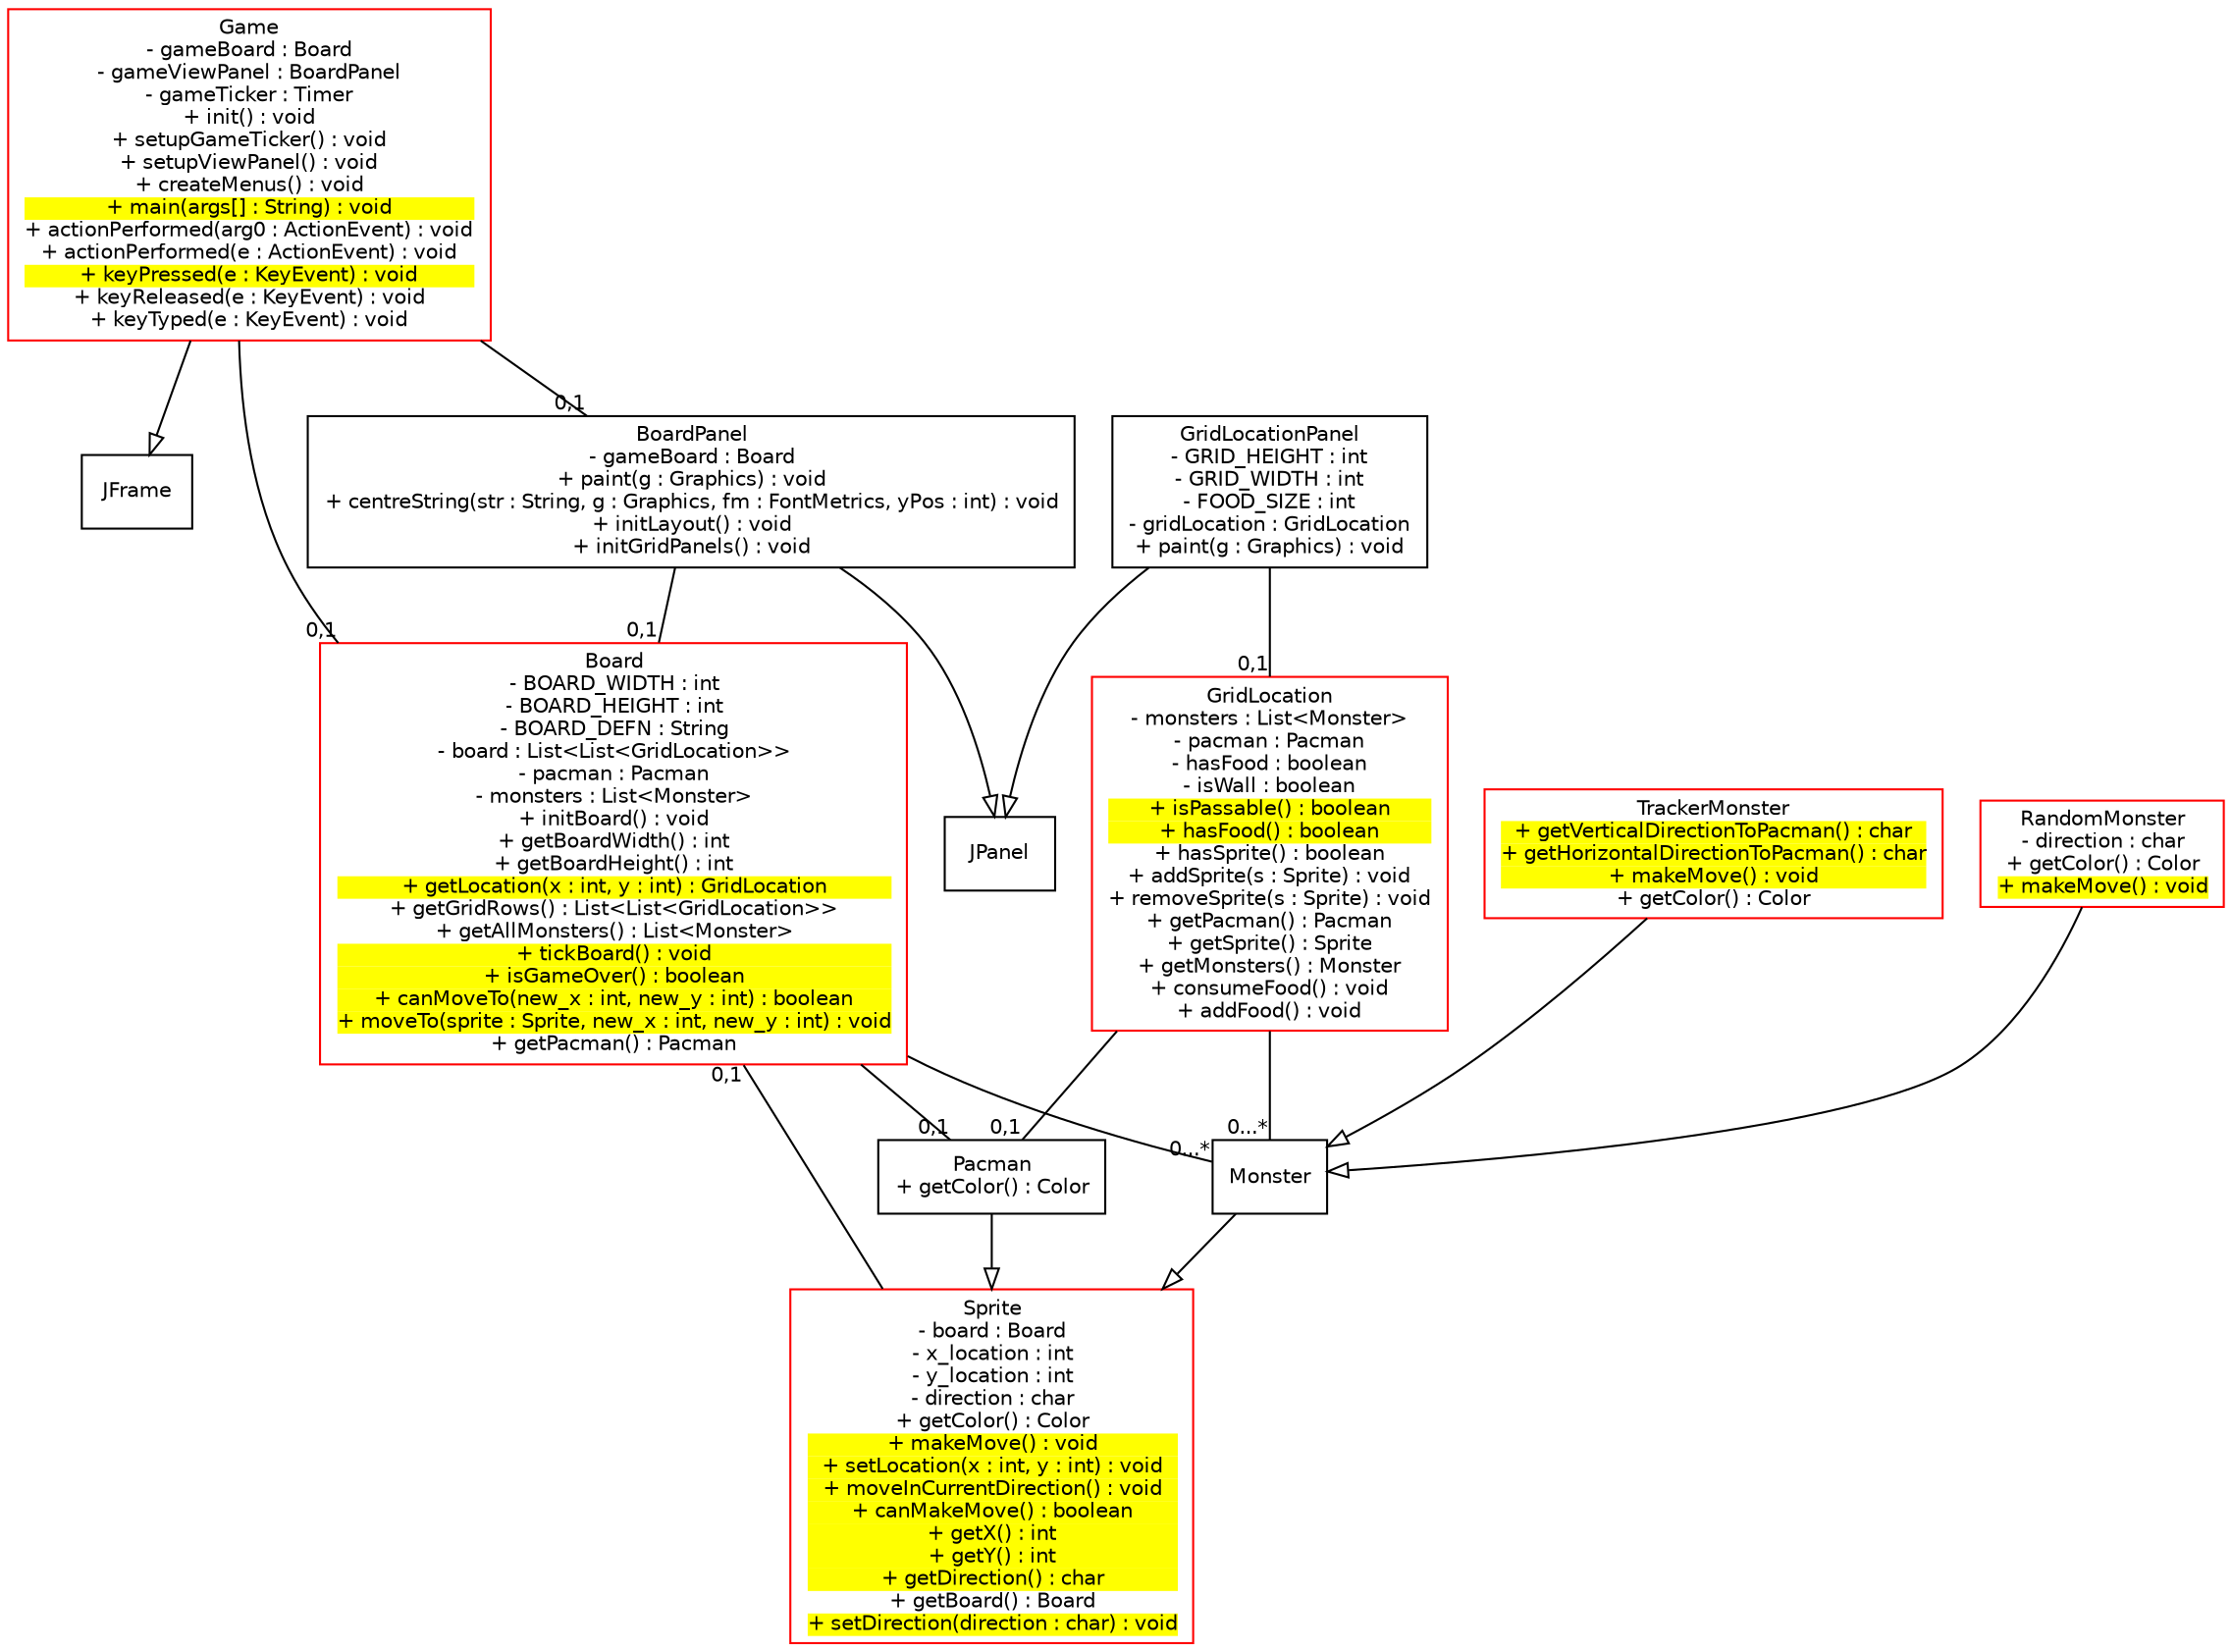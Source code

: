 digraph G {
fontname = "Bitstream Vera Sans"
fontsize = 10
node [
fontname = "Bitstream Vera Sans"
fontsize = 10
shape = "record"
]
edge [
fontname = "Bitstream Vera Sans"
fontsize = 10
]
Board[color = "red",
label = <<table border="0" cellborder="0" cellpadding="0" cellspacing="0"><tr><td>Board</td></tr><tr><td></td></tr><tr><td>- BOARD_WIDTH : int</td></tr><tr><td>- BOARD_HEIGHT : int</td></tr><tr><td>- BOARD_DEFN : String</td></tr><tr><td>- board : List&lt;List&lt;GridLocation&gt;&gt;</td></tr><tr><td>- pacman : Pacman</td></tr><tr><td>- monsters : List&lt;Monster&gt;</td></tr><tr><td></td></tr><tr><td>+ initBoard() : void</td></tr><tr><td>+ getBoardWidth() : int</td></tr><tr><td>+ getBoardHeight() : int</td></tr><tr><td bgcolor="yellow">+ getLocation(x : int, y : int) : GridLocation</td></tr><tr><td>+ getGridRows() : List&lt;List&lt;GridLocation&gt;&gt;</td></tr><tr><td>+ getAllMonsters() : List&lt;Monster&gt;</td></tr><tr><td bgcolor="yellow">+ tickBoard() : void</td></tr><tr><td bgcolor="yellow">+ isGameOver() : boolean</td></tr><tr><td bgcolor="yellow">+ canMoveTo(new_x : int, new_y : int) : boolean</td></tr><tr><td bgcolor="yellow">+ moveTo(sprite : Sprite, new_x : int, new_y : int) : void</td></tr><tr><td>+ getPacman() : Pacman</td></tr></table>>
]
edge[
arrowhead = "none" 
headlabel = "0,1"
]
Board->Pacman
edge[
arrowhead = "none" 
headlabel = "0...*"
]
Board->Monster
GridLocation[color = "red",
label = <<table border="0" cellborder="0" cellpadding="0" cellspacing="0"><tr><td>GridLocation</td></tr><tr><td></td></tr><tr><td>- monsters : List&lt;Monster&gt;</td></tr><tr><td>- pacman : Pacman</td></tr><tr><td>- hasFood : boolean</td></tr><tr><td>- isWall : boolean</td></tr><tr><td></td></tr><tr><td bgcolor="yellow">+ isPassable() : boolean</td></tr><tr><td bgcolor="yellow">+ hasFood() : boolean</td></tr><tr><td>+ hasSprite() : boolean</td></tr><tr><td>+ addSprite(s : Sprite) : void</td></tr><tr><td>+ removeSprite(s : Sprite) : void</td></tr><tr><td>+ getPacman() : Pacman</td></tr><tr><td>+ getSprite() : Sprite</td></tr><tr><td>+ getMonsters() : Monster</td></tr><tr><td>+ consumeFood() : void</td></tr><tr><td>+ addFood() : void</td></tr></table>>
]
edge[
arrowhead = "none" 
headlabel = "0,1"
]
GridLocation->Pacman
edge[
arrowhead = "none" 
headlabel = "0...*"
]
GridLocation->Monster
Monster[
label = <<table border="0" cellborder="0" cellpadding="0" cellspacing="0"><tr><td>Monster</td></tr><tr><td></td></tr><tr><td></td></tr></table>>
]
Sprite[
lable = "{Sprite}"
]
edge [
arrowhead = "empty" 
headlabel=""
]
Monster->Sprite

Pacman[
label = <<table border="0" cellborder="0" cellpadding="0" cellspacing="0"><tr><td>Pacman</td></tr><tr><td></td></tr><tr><td></td></tr><tr><td>+ getColor() : Color</td></tr></table>>
]
Sprite[
lable = "{Sprite}"
]
edge [
arrowhead = "empty" 
headlabel=""
]
Pacman->Sprite

RandomMonster[color = "red",
label = <<table border="0" cellborder="0" cellpadding="0" cellspacing="0"><tr><td>RandomMonster</td></tr><tr><td></td></tr><tr><td>- direction : char</td></tr><tr><td></td></tr><tr><td>+ getColor() : Color</td></tr><tr><td bgcolor="yellow">+ makeMove() : void</td></tr></table>>
]
Monster[
lable = "{Monster}"
]
edge [
arrowhead = "empty" 
headlabel=""
]
RandomMonster->Monster

Sprite[color = "red",
label = <<table border="0" cellborder="0" cellpadding="0" cellspacing="0"><tr><td>Sprite</td></tr><tr><td></td></tr><tr><td>- board : Board</td></tr><tr><td>- x_location : int</td></tr><tr><td>- y_location : int</td></tr><tr><td>- direction : char</td></tr><tr><td></td></tr><tr><td>+ getColor() : Color</td></tr><tr><td bgcolor="yellow">+ makeMove() : void</td></tr><tr><td bgcolor="yellow">+ setLocation(x : int, y : int) : void</td></tr><tr><td bgcolor="yellow">+ moveInCurrentDirection() : void</td></tr><tr><td bgcolor="yellow">+ canMakeMove() : boolean</td></tr><tr><td bgcolor="yellow">+ getX() : int</td></tr><tr><td bgcolor="yellow">+ getY() : int</td></tr><tr><td bgcolor="yellow">+ getDirection() : char</td></tr><tr><td>+ getBoard() : Board</td></tr><tr><td bgcolor="yellow">+ setDirection(direction : char) : void</td></tr></table>>
]
edge[
arrowhead = "none" 
headlabel = "0,1"
]
Sprite->Board
TrackerMonster[color = "red",
label = <<table border="0" cellborder="0" cellpadding="0" cellspacing="0"><tr><td>TrackerMonster</td></tr><tr><td></td></tr><tr><td></td></tr><tr><td bgcolor="yellow">+ getVerticalDirectionToPacman() : char</td></tr><tr><td bgcolor="yellow">+ getHorizontalDirectionToPacman() : char</td></tr><tr><td bgcolor="yellow">+ makeMove() : void</td></tr><tr><td>+ getColor() : Color</td></tr></table>>
]
Monster[
lable = "{Monster}"
]
edge [
arrowhead = "empty" 
headlabel=""
]
TrackerMonster->Monster

BoardPanel[
label = <<table border="0" cellborder="0" cellpadding="0" cellspacing="0"><tr><td>BoardPanel</td></tr><tr><td></td></tr><tr><td>- gameBoard : Board</td></tr><tr><td></td></tr><tr><td>+ paint(g : Graphics) : void</td></tr><tr><td>+ centreString(str : String, g : Graphics, fm : FontMetrics, yPos : int) : void</td></tr><tr><td>+ initLayout() : void</td></tr><tr><td>+ initGridPanels() : void</td></tr></table>>
]
JPanel[
lable = "{JPanel}"
]
edge [
arrowhead = "empty" 
headlabel=""
]
BoardPanel->JPanel

edge[
arrowhead = "none" 
headlabel = "0,1"
]
BoardPanel->Board
Game[color = "red",
label = <<table border="0" cellborder="0" cellpadding="0" cellspacing="0"><tr><td>Game</td></tr><tr><td></td></tr><tr><td>- gameBoard : Board</td></tr><tr><td>- gameViewPanel : BoardPanel</td></tr><tr><td>- gameTicker : Timer</td></tr><tr><td></td></tr><tr><td>+ init() : void</td></tr><tr><td>+ setupGameTicker() : void</td></tr><tr><td>+ setupViewPanel() : void</td></tr><tr><td>+ createMenus() : void</td></tr><tr><td bgcolor="yellow">+ main(args[] : String) : void</td></tr><tr><td>+ actionPerformed(arg0 : ActionEvent) : void</td></tr><tr><td>+ actionPerformed(e : ActionEvent) : void</td></tr><tr><td bgcolor="yellow">+ keyPressed(e : KeyEvent) : void</td></tr><tr><td>+ keyReleased(e : KeyEvent) : void</td></tr><tr><td>+ keyTyped(e : KeyEvent) : void</td></tr></table>>
]
JFrame[
lable = "{JFrame}"
]
edge [
arrowhead = "empty" 
headlabel=""
]
Game->JFrame

edge[
arrowhead = "none" 
headlabel = "0,1"
]
Game->Board
edge[
arrowhead = "none" 
headlabel = "0,1"
]
Game->BoardPanel
GridLocationPanel[
label = <<table border="0" cellborder="0" cellpadding="0" cellspacing="0"><tr><td>GridLocationPanel</td></tr><tr><td></td></tr><tr><td>- GRID_HEIGHT : int</td></tr><tr><td>- GRID_WIDTH : int</td></tr><tr><td>- FOOD_SIZE : int</td></tr><tr><td>- gridLocation : GridLocation</td></tr><tr><td></td></tr><tr><td>+ paint(g : Graphics) : void</td></tr></table>>
]
JPanel[
lable = "{JPanel}"
]
edge [
arrowhead = "empty" 
headlabel=""
]
GridLocationPanel->JPanel

edge[
arrowhead = "none" 
headlabel = "0,1"
]
GridLocationPanel->GridLocation
}
